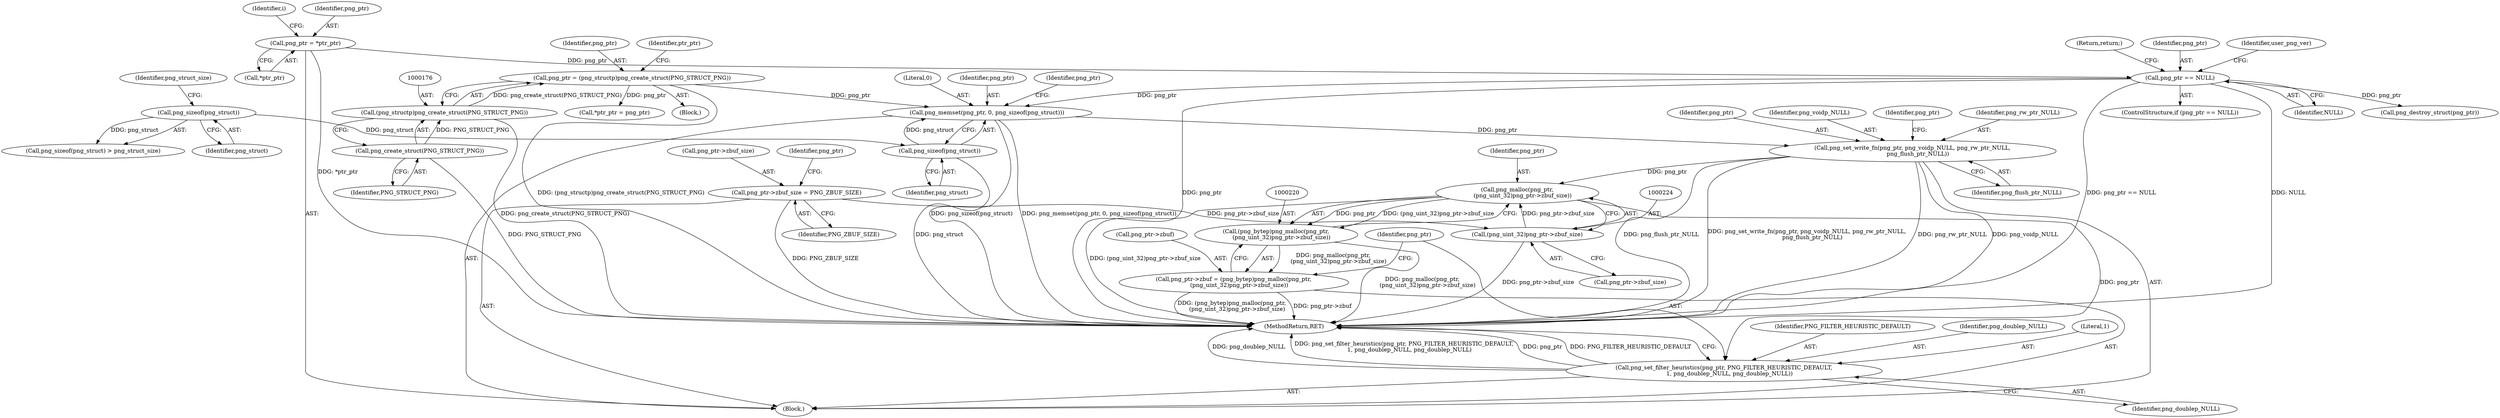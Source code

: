 digraph "0_Chrome_7f3d85b096f66870a15b37c2f40b219b2e292693_28@API" {
"1000221" [label="(Call,png_malloc(png_ptr,\n      (png_uint_32)png_ptr->zbuf_size))"];
"1000205" [label="(Call,png_set_write_fn(png_ptr, png_voidp_NULL, png_rw_ptr_NULL,\n      png_flush_ptr_NULL))"];
"1000183" [label="(Call,png_memset(png_ptr, 0, png_sizeof(png_struct)))"];
"1000122" [label="(Call,png_ptr == NULL)"];
"1000112" [label="(Call,png_ptr = *ptr_ptr)"];
"1000173" [label="(Call,png_ptr = (png_structp)png_create_struct(PNG_STRUCT_PNG))"];
"1000175" [label="(Call,(png_structp)png_create_struct(PNG_STRUCT_PNG))"];
"1000177" [label="(Call,png_create_struct(PNG_STRUCT_PNG))"];
"1000186" [label="(Call,png_sizeof(png_struct))"];
"1000167" [label="(Call,png_sizeof(png_struct))"];
"1000223" [label="(Call,(png_uint_32)png_ptr->zbuf_size)"];
"1000210" [label="(Call,png_ptr->zbuf_size = PNG_ZBUF_SIZE)"];
"1000219" [label="(Call,(png_bytep)png_malloc(png_ptr,\n      (png_uint_32)png_ptr->zbuf_size))"];
"1000215" [label="(Call,png_ptr->zbuf = (png_bytep)png_malloc(png_ptr,\n      (png_uint_32)png_ptr->zbuf_size))"];
"1000228" [label="(Call,png_set_filter_heuristics(png_ptr, PNG_FILTER_HEURISTIC_DEFAULT,\n      1, png_doublep_NULL, png_doublep_NULL))"];
"1000208" [label="(Identifier,png_rw_ptr_NULL)"];
"1000210" [label="(Call,png_ptr->zbuf_size = PNG_ZBUF_SIZE)"];
"1000185" [label="(Literal,0)"];
"1000112" [label="(Call,png_ptr = *ptr_ptr)"];
"1000114" [label="(Call,*ptr_ptr)"];
"1000181" [label="(Identifier,ptr_ptr)"];
"1000179" [label="(Call,*ptr_ptr = png_ptr)"];
"1000230" [label="(Identifier,PNG_FILTER_HEURISTIC_DEFAULT)"];
"1000178" [label="(Identifier,PNG_STRUCT_PNG)"];
"1000124" [label="(Identifier,NULL)"];
"1000131" [label="(Identifier,user_png_ver)"];
"1000184" [label="(Identifier,png_ptr)"];
"1000171" [label="(Call,png_destroy_struct(png_ptr))"];
"1000228" [label="(Call,png_set_filter_heuristics(png_ptr, PNG_FILTER_HEURISTIC_DEFAULT,\n      1, png_doublep_NULL, png_doublep_NULL))"];
"1000232" [label="(Identifier,png_doublep_NULL)"];
"1000222" [label="(Identifier,png_ptr)"];
"1000223" [label="(Call,(png_uint_32)png_ptr->zbuf_size)"];
"1000225" [label="(Call,png_ptr->zbuf_size)"];
"1000233" [label="(Identifier,png_doublep_NULL)"];
"1000183" [label="(Call,png_memset(png_ptr, 0, png_sizeof(png_struct)))"];
"1000206" [label="(Identifier,png_ptr)"];
"1000207" [label="(Identifier,png_voidp_NULL)"];
"1000186" [label="(Call,png_sizeof(png_struct))"];
"1000110" [label="(Block,)"];
"1000190" [label="(Identifier,png_ptr)"];
"1000187" [label="(Identifier,png_struct)"];
"1000169" [label="(Identifier,png_struct_size)"];
"1000216" [label="(Call,png_ptr->zbuf)"];
"1000125" [label="(Return,return;)"];
"1000119" [label="(Identifier,i)"];
"1000205" [label="(Call,png_set_write_fn(png_ptr, png_voidp_NULL, png_rw_ptr_NULL,\n      png_flush_ptr_NULL))"];
"1000219" [label="(Call,(png_bytep)png_malloc(png_ptr,\n      (png_uint_32)png_ptr->zbuf_size))"];
"1000214" [label="(Identifier,PNG_ZBUF_SIZE)"];
"1000166" [label="(Call,png_sizeof(png_struct) > png_struct_size)"];
"1000229" [label="(Identifier,png_ptr)"];
"1000221" [label="(Call,png_malloc(png_ptr,\n      (png_uint_32)png_ptr->zbuf_size))"];
"1000209" [label="(Identifier,png_flush_ptr_NULL)"];
"1000122" [label="(Call,png_ptr == NULL)"];
"1000123" [label="(Identifier,png_ptr)"];
"1000167" [label="(Call,png_sizeof(png_struct))"];
"1000170" [label="(Block,)"];
"1000174" [label="(Identifier,png_ptr)"];
"1000211" [label="(Call,png_ptr->zbuf_size)"];
"1000215" [label="(Call,png_ptr->zbuf = (png_bytep)png_malloc(png_ptr,\n      (png_uint_32)png_ptr->zbuf_size))"];
"1000212" [label="(Identifier,png_ptr)"];
"1000234" [label="(MethodReturn,RET)"];
"1000173" [label="(Call,png_ptr = (png_structp)png_create_struct(PNG_STRUCT_PNG))"];
"1000168" [label="(Identifier,png_struct)"];
"1000177" [label="(Call,png_create_struct(PNG_STRUCT_PNG))"];
"1000121" [label="(ControlStructure,if (png_ptr == NULL))"];
"1000175" [label="(Call,(png_structp)png_create_struct(PNG_STRUCT_PNG))"];
"1000217" [label="(Identifier,png_ptr)"];
"1000231" [label="(Literal,1)"];
"1000113" [label="(Identifier,png_ptr)"];
"1000221" -> "1000219"  [label="AST: "];
"1000221" -> "1000223"  [label="CFG: "];
"1000222" -> "1000221"  [label="AST: "];
"1000223" -> "1000221"  [label="AST: "];
"1000219" -> "1000221"  [label="CFG: "];
"1000221" -> "1000234"  [label="DDG: (png_uint_32)png_ptr->zbuf_size"];
"1000221" -> "1000219"  [label="DDG: png_ptr"];
"1000221" -> "1000219"  [label="DDG: (png_uint_32)png_ptr->zbuf_size"];
"1000205" -> "1000221"  [label="DDG: png_ptr"];
"1000223" -> "1000221"  [label="DDG: png_ptr->zbuf_size"];
"1000221" -> "1000228"  [label="DDG: png_ptr"];
"1000205" -> "1000110"  [label="AST: "];
"1000205" -> "1000209"  [label="CFG: "];
"1000206" -> "1000205"  [label="AST: "];
"1000207" -> "1000205"  [label="AST: "];
"1000208" -> "1000205"  [label="AST: "];
"1000209" -> "1000205"  [label="AST: "];
"1000212" -> "1000205"  [label="CFG: "];
"1000205" -> "1000234"  [label="DDG: png_rw_ptr_NULL"];
"1000205" -> "1000234"  [label="DDG: png_voidp_NULL"];
"1000205" -> "1000234"  [label="DDG: png_flush_ptr_NULL"];
"1000205" -> "1000234"  [label="DDG: png_set_write_fn(png_ptr, png_voidp_NULL, png_rw_ptr_NULL,\n      png_flush_ptr_NULL)"];
"1000183" -> "1000205"  [label="DDG: png_ptr"];
"1000183" -> "1000110"  [label="AST: "];
"1000183" -> "1000186"  [label="CFG: "];
"1000184" -> "1000183"  [label="AST: "];
"1000185" -> "1000183"  [label="AST: "];
"1000186" -> "1000183"  [label="AST: "];
"1000190" -> "1000183"  [label="CFG: "];
"1000183" -> "1000234"  [label="DDG: png_sizeof(png_struct)"];
"1000183" -> "1000234"  [label="DDG: png_memset(png_ptr, 0, png_sizeof(png_struct))"];
"1000122" -> "1000183"  [label="DDG: png_ptr"];
"1000173" -> "1000183"  [label="DDG: png_ptr"];
"1000186" -> "1000183"  [label="DDG: png_struct"];
"1000122" -> "1000121"  [label="AST: "];
"1000122" -> "1000124"  [label="CFG: "];
"1000123" -> "1000122"  [label="AST: "];
"1000124" -> "1000122"  [label="AST: "];
"1000125" -> "1000122"  [label="CFG: "];
"1000131" -> "1000122"  [label="CFG: "];
"1000122" -> "1000234"  [label="DDG: png_ptr"];
"1000122" -> "1000234"  [label="DDG: png_ptr == NULL"];
"1000122" -> "1000234"  [label="DDG: NULL"];
"1000112" -> "1000122"  [label="DDG: png_ptr"];
"1000122" -> "1000171"  [label="DDG: png_ptr"];
"1000112" -> "1000110"  [label="AST: "];
"1000112" -> "1000114"  [label="CFG: "];
"1000113" -> "1000112"  [label="AST: "];
"1000114" -> "1000112"  [label="AST: "];
"1000119" -> "1000112"  [label="CFG: "];
"1000112" -> "1000234"  [label="DDG: *ptr_ptr"];
"1000173" -> "1000170"  [label="AST: "];
"1000173" -> "1000175"  [label="CFG: "];
"1000174" -> "1000173"  [label="AST: "];
"1000175" -> "1000173"  [label="AST: "];
"1000181" -> "1000173"  [label="CFG: "];
"1000173" -> "1000234"  [label="DDG: (png_structp)png_create_struct(PNG_STRUCT_PNG)"];
"1000175" -> "1000173"  [label="DDG: png_create_struct(PNG_STRUCT_PNG)"];
"1000173" -> "1000179"  [label="DDG: png_ptr"];
"1000175" -> "1000177"  [label="CFG: "];
"1000176" -> "1000175"  [label="AST: "];
"1000177" -> "1000175"  [label="AST: "];
"1000175" -> "1000234"  [label="DDG: png_create_struct(PNG_STRUCT_PNG)"];
"1000177" -> "1000175"  [label="DDG: PNG_STRUCT_PNG"];
"1000177" -> "1000178"  [label="CFG: "];
"1000178" -> "1000177"  [label="AST: "];
"1000177" -> "1000234"  [label="DDG: PNG_STRUCT_PNG"];
"1000186" -> "1000187"  [label="CFG: "];
"1000187" -> "1000186"  [label="AST: "];
"1000186" -> "1000234"  [label="DDG: png_struct"];
"1000167" -> "1000186"  [label="DDG: png_struct"];
"1000167" -> "1000166"  [label="AST: "];
"1000167" -> "1000168"  [label="CFG: "];
"1000168" -> "1000167"  [label="AST: "];
"1000169" -> "1000167"  [label="CFG: "];
"1000167" -> "1000166"  [label="DDG: png_struct"];
"1000223" -> "1000225"  [label="CFG: "];
"1000224" -> "1000223"  [label="AST: "];
"1000225" -> "1000223"  [label="AST: "];
"1000223" -> "1000234"  [label="DDG: png_ptr->zbuf_size"];
"1000210" -> "1000223"  [label="DDG: png_ptr->zbuf_size"];
"1000210" -> "1000110"  [label="AST: "];
"1000210" -> "1000214"  [label="CFG: "];
"1000211" -> "1000210"  [label="AST: "];
"1000214" -> "1000210"  [label="AST: "];
"1000217" -> "1000210"  [label="CFG: "];
"1000210" -> "1000234"  [label="DDG: PNG_ZBUF_SIZE"];
"1000219" -> "1000215"  [label="AST: "];
"1000220" -> "1000219"  [label="AST: "];
"1000215" -> "1000219"  [label="CFG: "];
"1000219" -> "1000234"  [label="DDG: png_malloc(png_ptr,\n      (png_uint_32)png_ptr->zbuf_size)"];
"1000219" -> "1000215"  [label="DDG: png_malloc(png_ptr,\n      (png_uint_32)png_ptr->zbuf_size)"];
"1000215" -> "1000110"  [label="AST: "];
"1000216" -> "1000215"  [label="AST: "];
"1000229" -> "1000215"  [label="CFG: "];
"1000215" -> "1000234"  [label="DDG: png_ptr->zbuf"];
"1000215" -> "1000234"  [label="DDG: (png_bytep)png_malloc(png_ptr,\n      (png_uint_32)png_ptr->zbuf_size)"];
"1000228" -> "1000110"  [label="AST: "];
"1000228" -> "1000233"  [label="CFG: "];
"1000229" -> "1000228"  [label="AST: "];
"1000230" -> "1000228"  [label="AST: "];
"1000231" -> "1000228"  [label="AST: "];
"1000232" -> "1000228"  [label="AST: "];
"1000233" -> "1000228"  [label="AST: "];
"1000234" -> "1000228"  [label="CFG: "];
"1000228" -> "1000234"  [label="DDG: png_doublep_NULL"];
"1000228" -> "1000234"  [label="DDG: png_set_filter_heuristics(png_ptr, PNG_FILTER_HEURISTIC_DEFAULT,\n      1, png_doublep_NULL, png_doublep_NULL)"];
"1000228" -> "1000234"  [label="DDG: png_ptr"];
"1000228" -> "1000234"  [label="DDG: PNG_FILTER_HEURISTIC_DEFAULT"];
}
